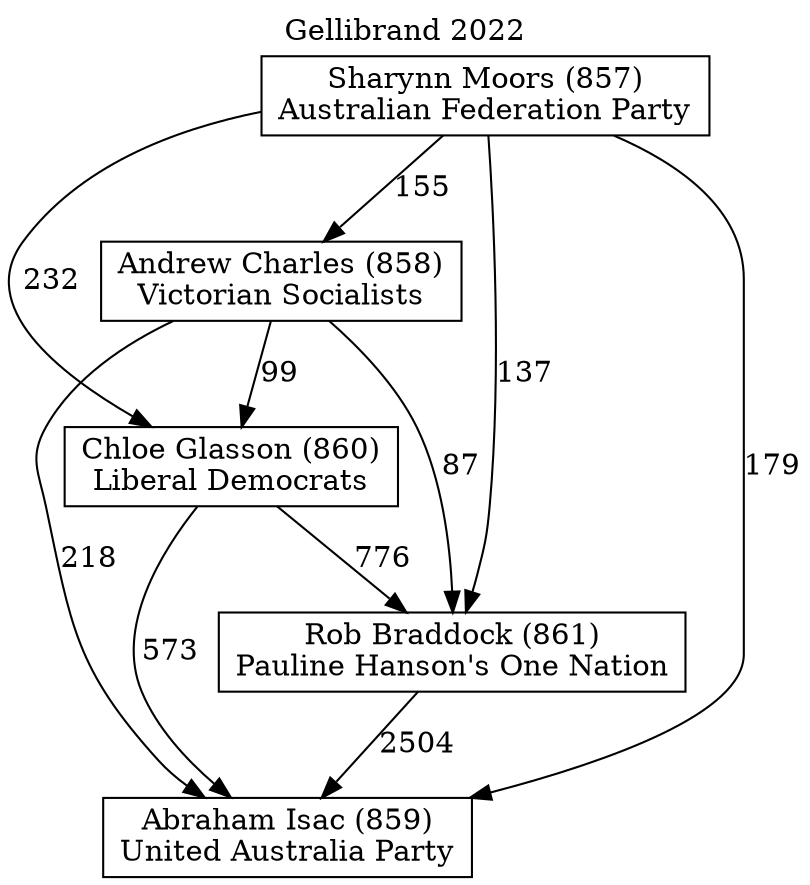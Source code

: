 // House preference flow
digraph "Abraham Isac (859)_Gellibrand_2022" {
	graph [label="Gellibrand 2022" labelloc=t mclimit=2]
	node [shape=box]
	"Abraham Isac (859)" [label="Abraham Isac (859)
United Australia Party"]
	"Rob Braddock (861)" [label="Rob Braddock (861)
Pauline Hanson's One Nation"]
	"Chloe Glasson (860)" [label="Chloe Glasson (860)
Liberal Democrats"]
	"Andrew Charles (858)" [label="Andrew Charles (858)
Victorian Socialists"]
	"Sharynn Moors (857)" [label="Sharynn Moors (857)
Australian Federation Party"]
	"Rob Braddock (861)" -> "Abraham Isac (859)" [label=2504]
	"Chloe Glasson (860)" -> "Rob Braddock (861)" [label=776]
	"Andrew Charles (858)" -> "Chloe Glasson (860)" [label=99]
	"Sharynn Moors (857)" -> "Andrew Charles (858)" [label=155]
	"Chloe Glasson (860)" -> "Abraham Isac (859)" [label=573]
	"Andrew Charles (858)" -> "Abraham Isac (859)" [label=218]
	"Sharynn Moors (857)" -> "Abraham Isac (859)" [label=179]
	"Sharynn Moors (857)" -> "Chloe Glasson (860)" [label=232]
	"Andrew Charles (858)" -> "Rob Braddock (861)" [label=87]
	"Sharynn Moors (857)" -> "Rob Braddock (861)" [label=137]
}
